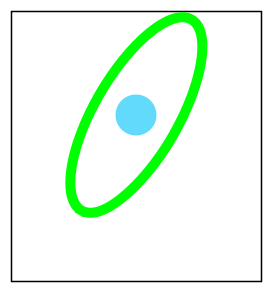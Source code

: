 {
  "sha1": "yhi3hqufg4y9vrdhdgi21yjt11v6ad",
  "insertion": {
    "when": "2024-06-04T17:28:47.002Z",
    "url": "https://github.com/plantuml/plantuml/discussions/1066#discussioncomment-4237702",
    "user": "plantuml@gmail.com"
  }
}
@startuml
sprite react <svg viewBox="0 0 230 230">
<circle cx="115" cy="102" r="20.5" fill="#61dafb"/>
<g transform="rotate(-60 115 102)">
<ellipse rx="110" ry="42"  cx="115" cy="102" stroke="#00ff00" stroke-width="10" fill="none"/>
</g>
</svg>

rectangle <$react{scale=1}>
@enduml
